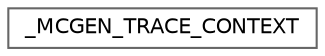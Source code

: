digraph "类继承关系图"
{
 // LATEX_PDF_SIZE
  bgcolor="transparent";
  edge [fontname=Helvetica,fontsize=10,labelfontname=Helvetica,labelfontsize=10];
  node [fontname=Helvetica,fontsize=10,shape=box,height=0.2,width=0.4];
  rankdir="LR";
  Node0 [id="Node000000",label="_MCGEN_TRACE_CONTEXT",height=0.2,width=0.4,color="grey40", fillcolor="white", style="filled",URL="$struct___m_c_g_e_n___t_r_a_c_e___c_o_n_t_e_x_t.html",tooltip=" "];
}

